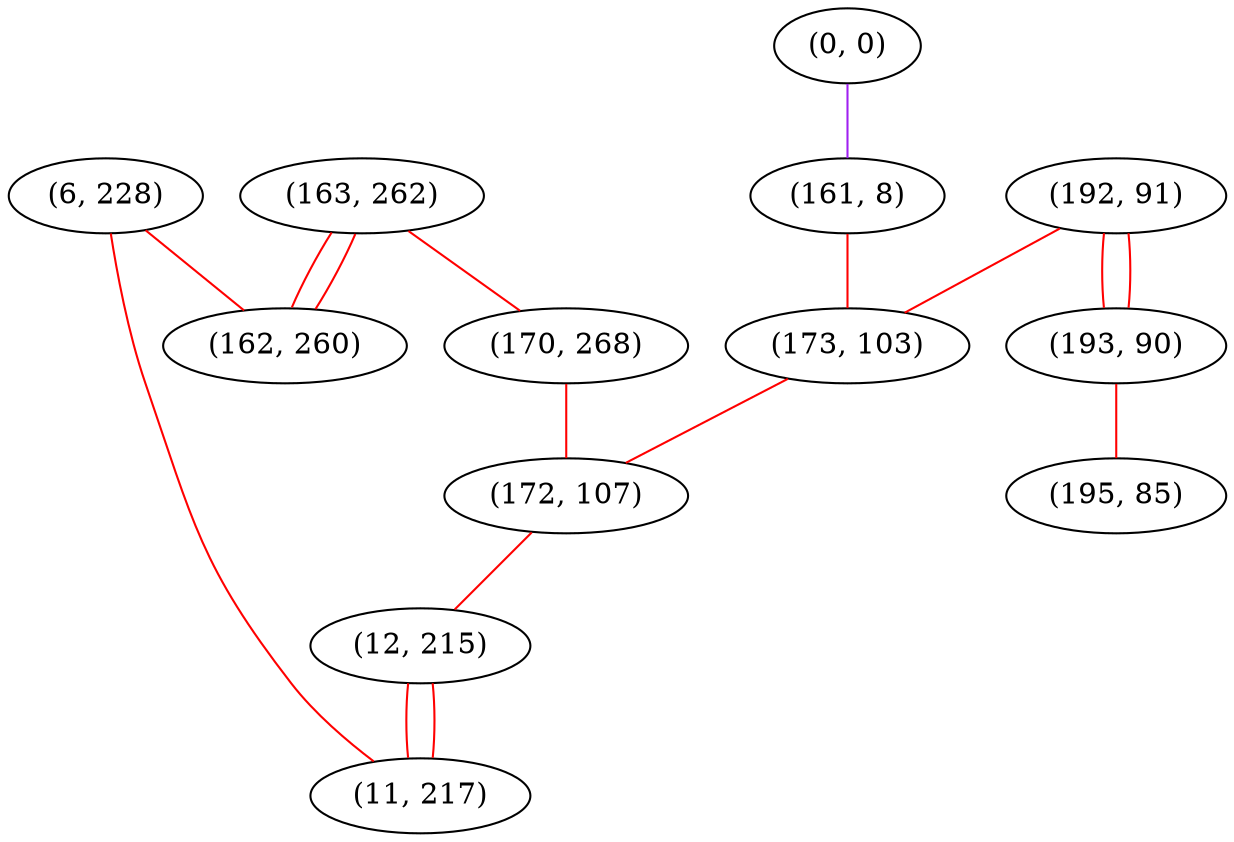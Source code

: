 graph "" {
"(6, 228)";
"(192, 91)";
"(0, 0)";
"(163, 262)";
"(193, 90)";
"(170, 268)";
"(195, 85)";
"(161, 8)";
"(173, 103)";
"(172, 107)";
"(12, 215)";
"(11, 217)";
"(162, 260)";
"(6, 228)" -- "(11, 217)"  [color=red, key=0, weight=1];
"(6, 228)" -- "(162, 260)"  [color=red, key=0, weight=1];
"(192, 91)" -- "(193, 90)"  [color=red, key=0, weight=1];
"(192, 91)" -- "(193, 90)"  [color=red, key=1, weight=1];
"(192, 91)" -- "(173, 103)"  [color=red, key=0, weight=1];
"(0, 0)" -- "(161, 8)"  [color=purple, key=0, weight=4];
"(163, 262)" -- "(170, 268)"  [color=red, key=0, weight=1];
"(163, 262)" -- "(162, 260)"  [color=red, key=0, weight=1];
"(163, 262)" -- "(162, 260)"  [color=red, key=1, weight=1];
"(193, 90)" -- "(195, 85)"  [color=red, key=0, weight=1];
"(170, 268)" -- "(172, 107)"  [color=red, key=0, weight=1];
"(161, 8)" -- "(173, 103)"  [color=red, key=0, weight=1];
"(173, 103)" -- "(172, 107)"  [color=red, key=0, weight=1];
"(172, 107)" -- "(12, 215)"  [color=red, key=0, weight=1];
"(12, 215)" -- "(11, 217)"  [color=red, key=0, weight=1];
"(12, 215)" -- "(11, 217)"  [color=red, key=1, weight=1];
}
